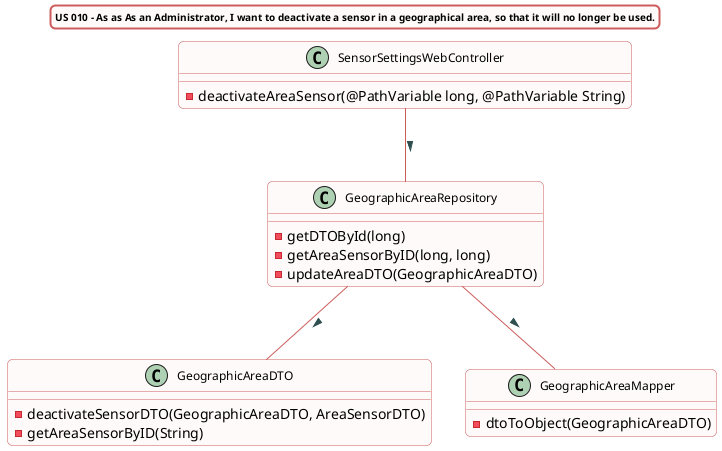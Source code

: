 @startuml

title US 010 - As as As an Administrator, I want to deactivate a sensor in a geographical area, so that it will no longer be used.
skinparam titleBorderRoundCorner 10
skinparam titleBorderThickness 2
skinparam titleBorderColor indianred
skinparam titleBackgroundColor Snow
skinparam FontName quicksand
skinparam titleFontSize 10
skinparam roundcorner 10


skinparam class {
  BorderColor indianred
  BackgroundColor indianred
  BackgroundColor Snow
   roundcorner 10
   ArrowFontName Verdana
   ArrowColor indianred
   ArrowFontColor darkslategrey
   FontSize 12
}

class SensorSettingsWebController
class GeographicAreaRepository
class GeographicAreaDTO
class GeographicAreaMapper

SensorSettingsWebController -- GeographicAreaRepository : >
GeographicAreaRepository -- GeographicAreaDTO : >
GeographicAreaRepository -- GeographicAreaMapper : >



class SensorSettingsWebController {
-deactivateAreaSensor(@PathVariable long, @PathVariable String)
}

class GeographicAreaRepository{
-getDTOById(long)
-getAreaSensorByID(long, long)
-updateAreaDTO(GeographicAreaDTO)
}

class GeographicAreaDTO{
-deactivateSensorDTO(GeographicAreaDTO, AreaSensorDTO)
-getAreaSensorByID(String)
}


class GeographicAreaMapper {
-dtoToObject(GeographicAreaDTO)
}

@enduml